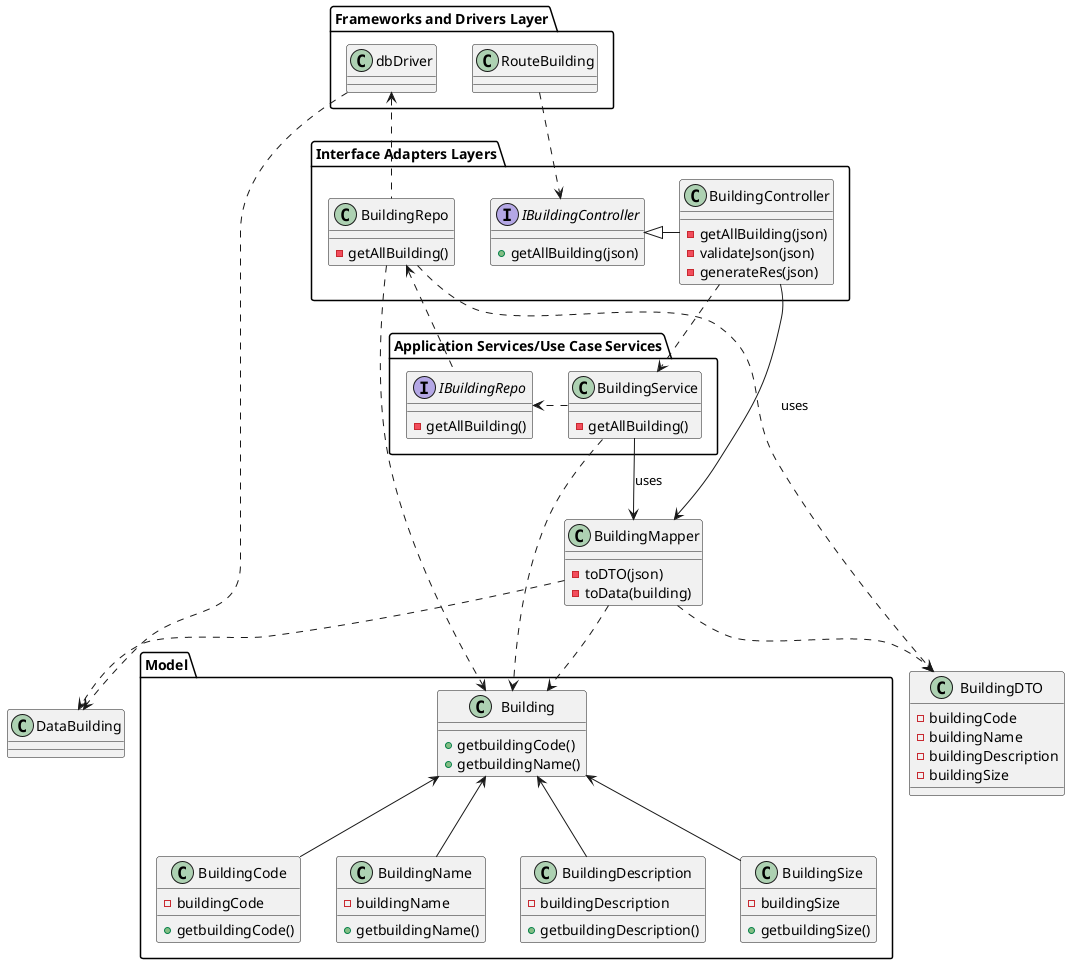 @startuml

package "Frameworks and Drivers Layer"  {
    class RouteBuilding {}
    class dbDriver {}
}

package "Interface Adapters Layers"  {
    interface IBuildingController {
        +getAllBuilding(json)
    }
    class BuildingController {
        -getAllBuilding(json)
        -validateJson(json)
        -generateRes(json)
    }
    class BuildingRepo {
        -getAllBuilding()
    }
}

BuildingController --> BuildingMapper : uses

package "Application Services/Use Case Services"   {
    class BuildingService {
        -getAllBuilding()
    }
    interface IBuildingRepo {
        -getAllBuilding()
    }
}
BuildingService --> BuildingMapper : uses

package "Model"  {
    class Building {
        +getbuildingCode()
        +getbuildingName()
    }
    class BuildingCode {
        -buildingCode
        +getbuildingCode()
    }
    class BuildingName {
        -buildingName
        +getbuildingName()
    }
    class BuildingDescription {
        -buildingDescription
        +getbuildingDescription()
    }
    class BuildingSize {
        -buildingSize
        +getbuildingSize()
    }
}
class BuildingMapper {
    -toDTO(json)
    -toData(building)
}
class BuildingDTO {
    -buildingCode
    -buildingName
    -buildingDescription
    -buildingSize
}
class DataBuilding {}



RouteBuilding .d.> IBuildingController
BuildingController -|> IBuildingController
BuildingController .d.> BuildingService
BuildingService .d.> Building
BuildingService .r.> IBuildingRepo
IBuildingRepo .u.> BuildingRepo
BuildingRepo .u.> dbDriver

BuildingMapper ..> BuildingDTO
BuildingMapper ..> Building
BuildingMapper ..> DataBuilding

dbDriver ..> DataBuilding
BuildingRepo ..> Building
BuildingRepo ..> BuildingDTO

Building <-- BuildingCode
Building <-- BuildingName
Building <-- BuildingDescription
Building <-- BuildingSize


@enduml

